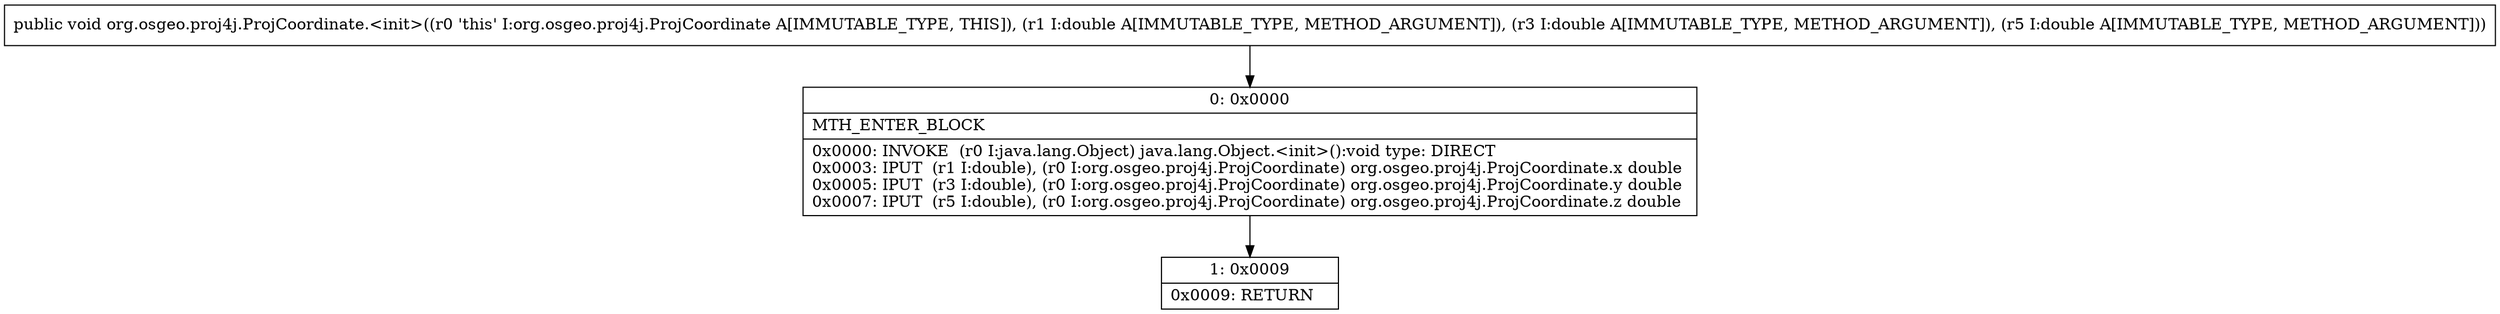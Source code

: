 digraph "CFG fororg.osgeo.proj4j.ProjCoordinate.\<init\>(DDD)V" {
Node_0 [shape=record,label="{0\:\ 0x0000|MTH_ENTER_BLOCK\l|0x0000: INVOKE  (r0 I:java.lang.Object) java.lang.Object.\<init\>():void type: DIRECT \l0x0003: IPUT  (r1 I:double), (r0 I:org.osgeo.proj4j.ProjCoordinate) org.osgeo.proj4j.ProjCoordinate.x double \l0x0005: IPUT  (r3 I:double), (r0 I:org.osgeo.proj4j.ProjCoordinate) org.osgeo.proj4j.ProjCoordinate.y double \l0x0007: IPUT  (r5 I:double), (r0 I:org.osgeo.proj4j.ProjCoordinate) org.osgeo.proj4j.ProjCoordinate.z double \l}"];
Node_1 [shape=record,label="{1\:\ 0x0009|0x0009: RETURN   \l}"];
MethodNode[shape=record,label="{public void org.osgeo.proj4j.ProjCoordinate.\<init\>((r0 'this' I:org.osgeo.proj4j.ProjCoordinate A[IMMUTABLE_TYPE, THIS]), (r1 I:double A[IMMUTABLE_TYPE, METHOD_ARGUMENT]), (r3 I:double A[IMMUTABLE_TYPE, METHOD_ARGUMENT]), (r5 I:double A[IMMUTABLE_TYPE, METHOD_ARGUMENT])) }"];
MethodNode -> Node_0;
Node_0 -> Node_1;
}

